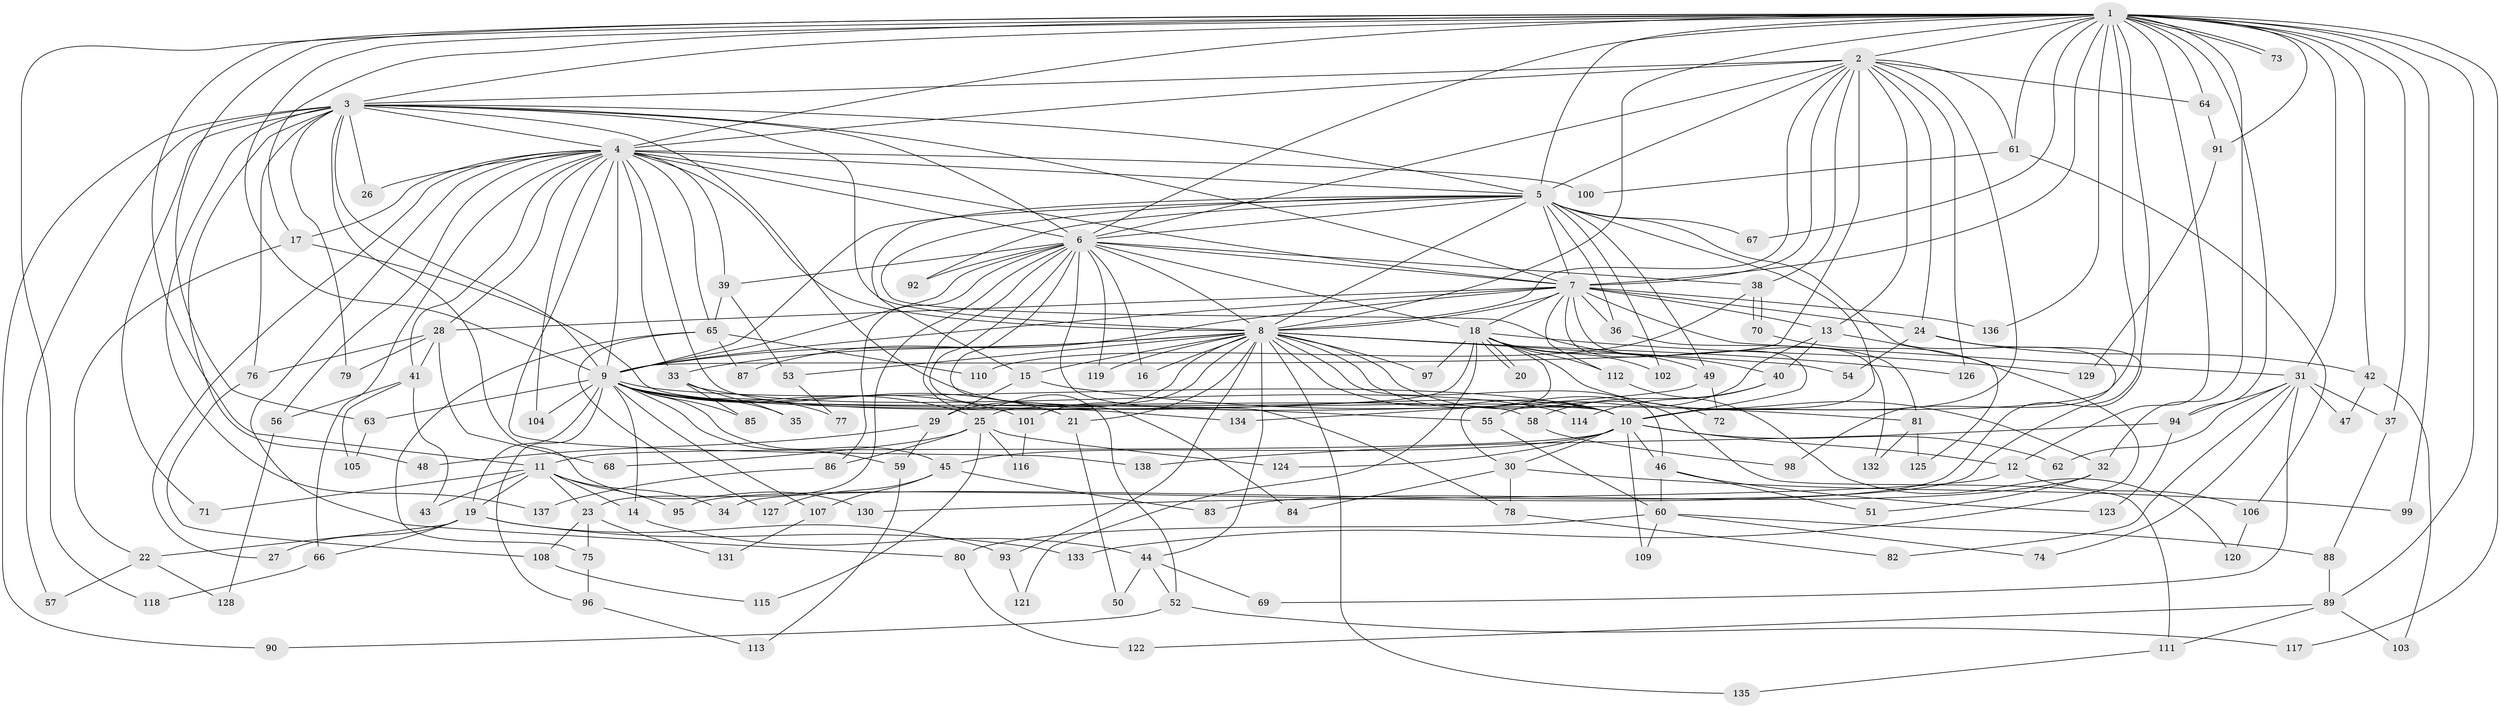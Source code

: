 // coarse degree distribution, {28: 0.010101010101010102, 13: 0.020202020202020204, 17: 0.020202020202020204, 34: 0.010101010101010102, 15: 0.010101010101010102, 18: 0.020202020202020204, 22: 0.010101010101010102, 9: 0.020202020202020204, 5: 0.0707070707070707, 6: 0.0707070707070707, 3: 0.21212121212121213, 2: 0.3838383838383838, 4: 0.1111111111111111, 7: 0.020202020202020204, 1: 0.010101010101010102}
// Generated by graph-tools (version 1.1) at 2025/23/03/03/25 07:23:44]
// undirected, 138 vertices, 301 edges
graph export_dot {
graph [start="1"]
  node [color=gray90,style=filled];
  1;
  2;
  3;
  4;
  5;
  6;
  7;
  8;
  9;
  10;
  11;
  12;
  13;
  14;
  15;
  16;
  17;
  18;
  19;
  20;
  21;
  22;
  23;
  24;
  25;
  26;
  27;
  28;
  29;
  30;
  31;
  32;
  33;
  34;
  35;
  36;
  37;
  38;
  39;
  40;
  41;
  42;
  43;
  44;
  45;
  46;
  47;
  48;
  49;
  50;
  51;
  52;
  53;
  54;
  55;
  56;
  57;
  58;
  59;
  60;
  61;
  62;
  63;
  64;
  65;
  66;
  67;
  68;
  69;
  70;
  71;
  72;
  73;
  74;
  75;
  76;
  77;
  78;
  79;
  80;
  81;
  82;
  83;
  84;
  85;
  86;
  87;
  88;
  89;
  90;
  91;
  92;
  93;
  94;
  95;
  96;
  97;
  98;
  99;
  100;
  101;
  102;
  103;
  104;
  105;
  106;
  107;
  108;
  109;
  110;
  111;
  112;
  113;
  114;
  115;
  116;
  117;
  118;
  119;
  120;
  121;
  122;
  123;
  124;
  125;
  126;
  127;
  128;
  129;
  130;
  131;
  132;
  133;
  134;
  135;
  136;
  137;
  138;
  1 -- 2;
  1 -- 3;
  1 -- 4;
  1 -- 5;
  1 -- 6;
  1 -- 7;
  1 -- 8;
  1 -- 9;
  1 -- 10;
  1 -- 11;
  1 -- 12;
  1 -- 17;
  1 -- 31;
  1 -- 32;
  1 -- 34;
  1 -- 37;
  1 -- 42;
  1 -- 61;
  1 -- 63;
  1 -- 64;
  1 -- 67;
  1 -- 73;
  1 -- 73;
  1 -- 89;
  1 -- 91;
  1 -- 94;
  1 -- 99;
  1 -- 117;
  1 -- 118;
  1 -- 136;
  2 -- 3;
  2 -- 4;
  2 -- 5;
  2 -- 6;
  2 -- 7;
  2 -- 8;
  2 -- 9;
  2 -- 10;
  2 -- 13;
  2 -- 24;
  2 -- 38;
  2 -- 61;
  2 -- 64;
  2 -- 126;
  3 -- 4;
  3 -- 5;
  3 -- 6;
  3 -- 7;
  3 -- 8;
  3 -- 9;
  3 -- 10;
  3 -- 26;
  3 -- 48;
  3 -- 57;
  3 -- 71;
  3 -- 76;
  3 -- 79;
  3 -- 90;
  3 -- 130;
  3 -- 137;
  4 -- 5;
  4 -- 6;
  4 -- 7;
  4 -- 8;
  4 -- 9;
  4 -- 10;
  4 -- 17;
  4 -- 26;
  4 -- 27;
  4 -- 28;
  4 -- 33;
  4 -- 39;
  4 -- 41;
  4 -- 56;
  4 -- 65;
  4 -- 66;
  4 -- 80;
  4 -- 100;
  4 -- 104;
  4 -- 138;
  5 -- 6;
  5 -- 7;
  5 -- 8;
  5 -- 9;
  5 -- 10;
  5 -- 15;
  5 -- 36;
  5 -- 40;
  5 -- 49;
  5 -- 67;
  5 -- 92;
  5 -- 98;
  5 -- 102;
  6 -- 7;
  6 -- 8;
  6 -- 9;
  6 -- 10;
  6 -- 16;
  6 -- 18;
  6 -- 23;
  6 -- 38;
  6 -- 39;
  6 -- 52;
  6 -- 78;
  6 -- 84;
  6 -- 86;
  6 -- 92;
  6 -- 119;
  7 -- 8;
  7 -- 9;
  7 -- 10;
  7 -- 13;
  7 -- 18;
  7 -- 24;
  7 -- 28;
  7 -- 31;
  7 -- 36;
  7 -- 87;
  7 -- 112;
  7 -- 132;
  7 -- 136;
  8 -- 9;
  8 -- 10;
  8 -- 15;
  8 -- 16;
  8 -- 21;
  8 -- 29;
  8 -- 33;
  8 -- 44;
  8 -- 46;
  8 -- 53;
  8 -- 54;
  8 -- 72;
  8 -- 93;
  8 -- 97;
  8 -- 101;
  8 -- 111;
  8 -- 119;
  8 -- 126;
  8 -- 135;
  9 -- 10;
  9 -- 14;
  9 -- 19;
  9 -- 21;
  9 -- 25;
  9 -- 35;
  9 -- 45;
  9 -- 55;
  9 -- 59;
  9 -- 63;
  9 -- 77;
  9 -- 85;
  9 -- 96;
  9 -- 101;
  9 -- 104;
  9 -- 107;
  9 -- 134;
  10 -- 11;
  10 -- 12;
  10 -- 30;
  10 -- 45;
  10 -- 46;
  10 -- 62;
  10 -- 109;
  10 -- 124;
  11 -- 14;
  11 -- 19;
  11 -- 23;
  11 -- 34;
  11 -- 43;
  11 -- 71;
  11 -- 95;
  12 -- 106;
  12 -- 130;
  13 -- 40;
  13 -- 55;
  13 -- 125;
  14 -- 44;
  15 -- 29;
  15 -- 81;
  17 -- 22;
  17 -- 58;
  18 -- 20;
  18 -- 20;
  18 -- 25;
  18 -- 30;
  18 -- 32;
  18 -- 49;
  18 -- 97;
  18 -- 102;
  18 -- 112;
  18 -- 121;
  18 -- 129;
  19 -- 22;
  19 -- 27;
  19 -- 66;
  19 -- 93;
  19 -- 133;
  21 -- 50;
  22 -- 57;
  22 -- 128;
  23 -- 75;
  23 -- 108;
  23 -- 131;
  24 -- 42;
  24 -- 54;
  24 -- 95;
  25 -- 68;
  25 -- 86;
  25 -- 115;
  25 -- 116;
  25 -- 124;
  28 -- 41;
  28 -- 68;
  28 -- 76;
  28 -- 79;
  29 -- 48;
  29 -- 59;
  30 -- 78;
  30 -- 84;
  30 -- 99;
  31 -- 37;
  31 -- 47;
  31 -- 62;
  31 -- 69;
  31 -- 74;
  31 -- 82;
  31 -- 94;
  32 -- 51;
  32 -- 83;
  33 -- 35;
  33 -- 85;
  33 -- 114;
  36 -- 81;
  37 -- 88;
  38 -- 70;
  38 -- 70;
  38 -- 110;
  39 -- 53;
  39 -- 65;
  40 -- 58;
  40 -- 114;
  41 -- 43;
  41 -- 56;
  41 -- 105;
  42 -- 47;
  42 -- 103;
  44 -- 50;
  44 -- 52;
  44 -- 69;
  45 -- 83;
  45 -- 107;
  45 -- 127;
  46 -- 51;
  46 -- 60;
  46 -- 123;
  49 -- 72;
  49 -- 134;
  52 -- 90;
  52 -- 117;
  53 -- 77;
  55 -- 60;
  56 -- 128;
  58 -- 98;
  59 -- 113;
  60 -- 74;
  60 -- 80;
  60 -- 88;
  60 -- 109;
  61 -- 100;
  61 -- 106;
  63 -- 105;
  64 -- 91;
  65 -- 75;
  65 -- 87;
  65 -- 110;
  65 -- 127;
  66 -- 118;
  70 -- 133;
  75 -- 96;
  76 -- 108;
  78 -- 82;
  80 -- 122;
  81 -- 125;
  81 -- 132;
  86 -- 137;
  88 -- 89;
  89 -- 103;
  89 -- 111;
  89 -- 122;
  91 -- 129;
  93 -- 121;
  94 -- 123;
  94 -- 138;
  96 -- 113;
  101 -- 116;
  106 -- 120;
  107 -- 131;
  108 -- 115;
  111 -- 135;
  112 -- 120;
}
